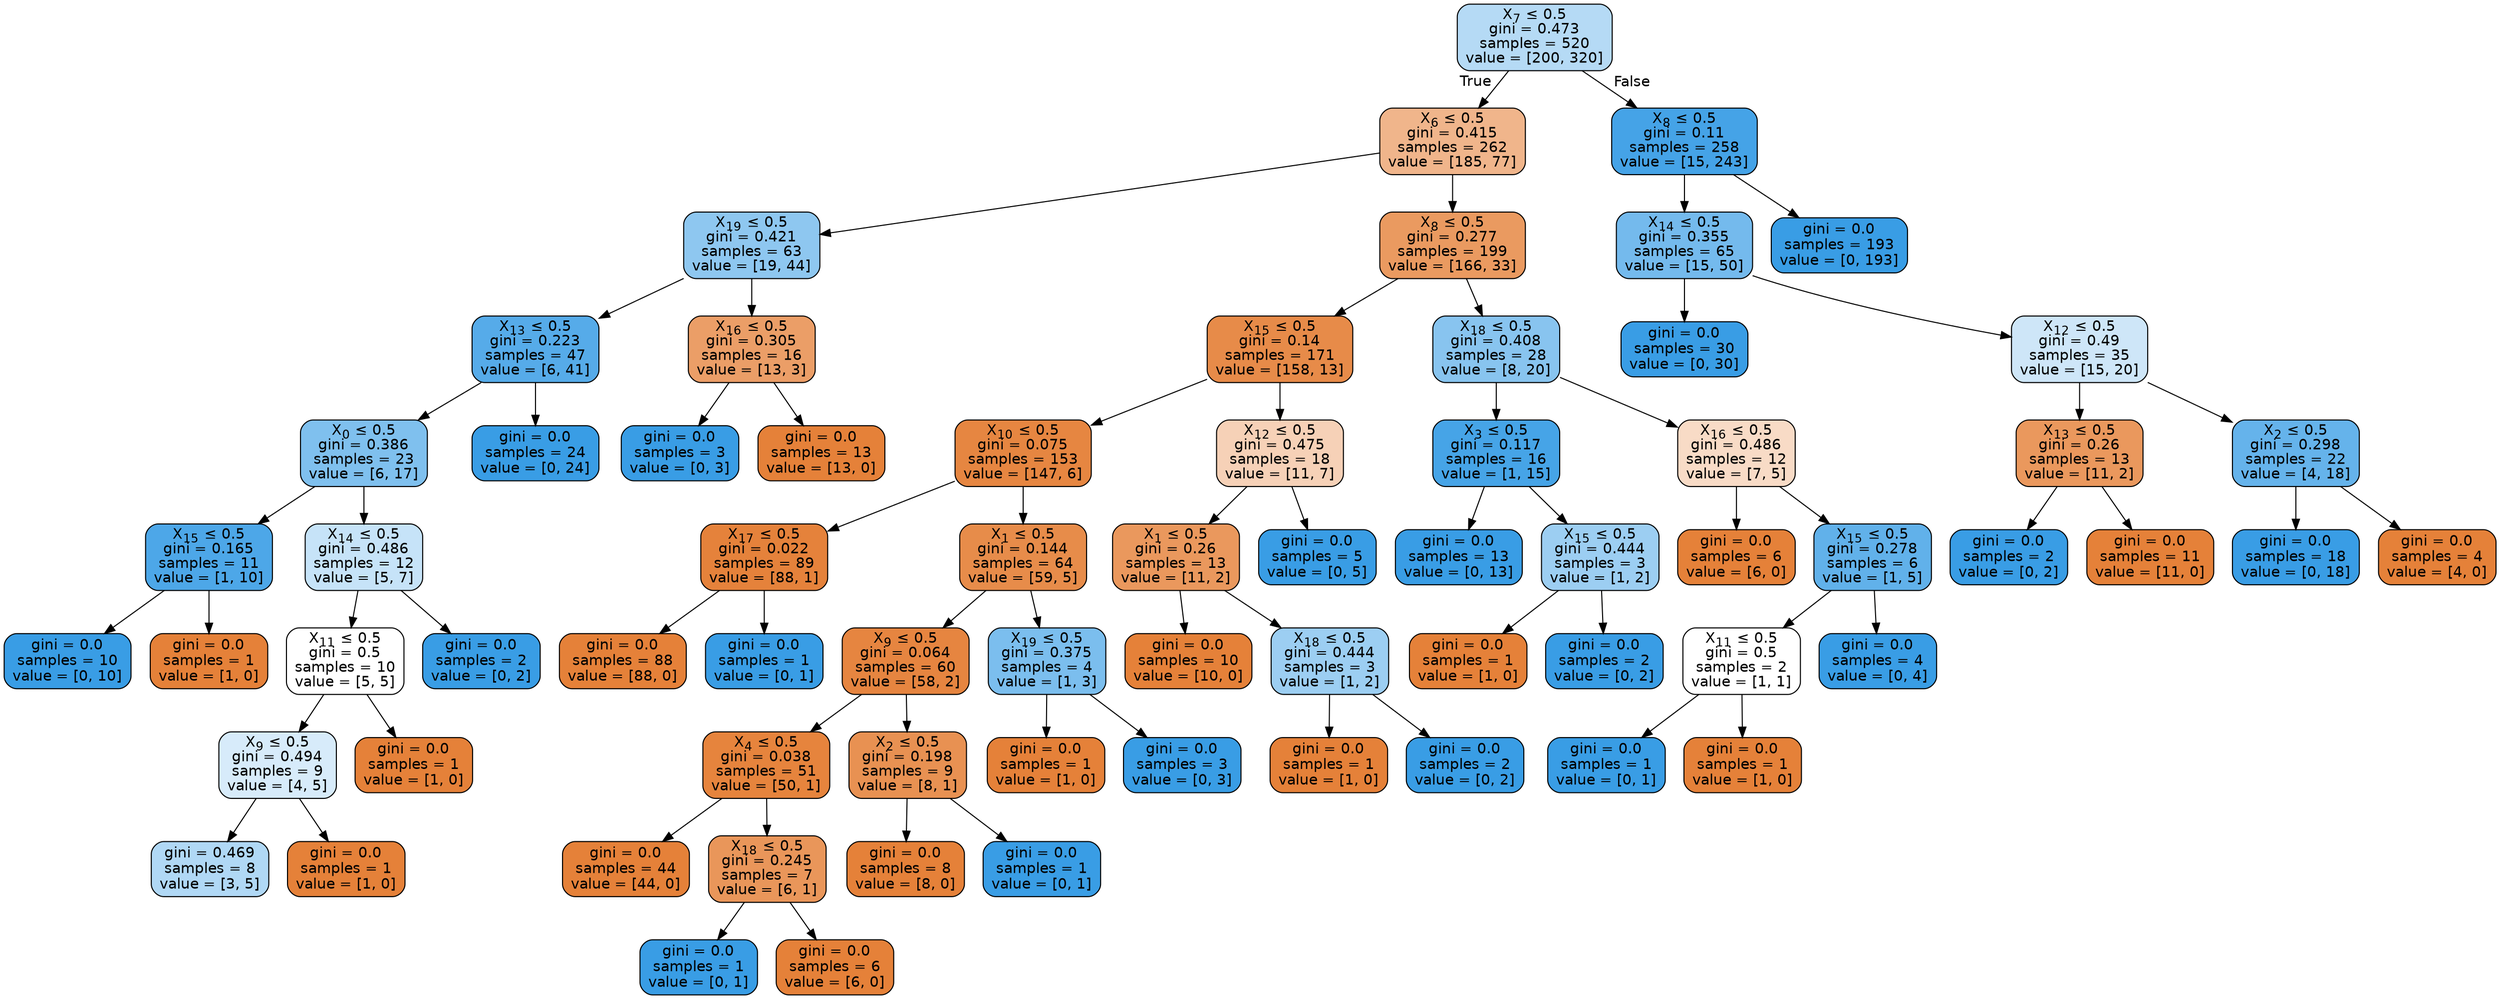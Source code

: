 digraph Tree {
node [shape=box, style="filled, rounded", color="black", fontname="helvetica"] ;
edge [fontname="helvetica"] ;
0 [label=<X<SUB>7</SUB> &le; 0.5<br/>gini = 0.473<br/>samples = 520<br/>value = [200, 320]>, fillcolor="#b5daf5"] ;
1 [label=<X<SUB>6</SUB> &le; 0.5<br/>gini = 0.415<br/>samples = 262<br/>value = [185, 77]>, fillcolor="#f0b58b"] ;
0 -> 1 [labeldistance=2.5, labelangle=45, headlabel="True"] ;
2 [label=<X<SUB>19</SUB> &le; 0.5<br/>gini = 0.421<br/>samples = 63<br/>value = [19, 44]>, fillcolor="#8ec7f0"] ;
1 -> 2 ;
3 [label=<X<SUB>13</SUB> &le; 0.5<br/>gini = 0.223<br/>samples = 47<br/>value = [6, 41]>, fillcolor="#56abe9"] ;
2 -> 3 ;
4 [label=<X<SUB>0</SUB> &le; 0.5<br/>gini = 0.386<br/>samples = 23<br/>value = [6, 17]>, fillcolor="#7fc0ee"] ;
3 -> 4 ;
5 [label=<X<SUB>15</SUB> &le; 0.5<br/>gini = 0.165<br/>samples = 11<br/>value = [1, 10]>, fillcolor="#4da7e8"] ;
4 -> 5 ;
6 [label=<gini = 0.0<br/>samples = 10<br/>value = [0, 10]>, fillcolor="#399de5"] ;
5 -> 6 ;
7 [label=<gini = 0.0<br/>samples = 1<br/>value = [1, 0]>, fillcolor="#e58139"] ;
5 -> 7 ;
8 [label=<X<SUB>14</SUB> &le; 0.5<br/>gini = 0.486<br/>samples = 12<br/>value = [5, 7]>, fillcolor="#c6e3f8"] ;
4 -> 8 ;
9 [label=<X<SUB>11</SUB> &le; 0.5<br/>gini = 0.5<br/>samples = 10<br/>value = [5, 5]>, fillcolor="#ffffff"] ;
8 -> 9 ;
10 [label=<X<SUB>9</SUB> &le; 0.5<br/>gini = 0.494<br/>samples = 9<br/>value = [4, 5]>, fillcolor="#d7ebfa"] ;
9 -> 10 ;
11 [label=<gini = 0.469<br/>samples = 8<br/>value = [3, 5]>, fillcolor="#b0d8f5"] ;
10 -> 11 ;
12 [label=<gini = 0.0<br/>samples = 1<br/>value = [1, 0]>, fillcolor="#e58139"] ;
10 -> 12 ;
13 [label=<gini = 0.0<br/>samples = 1<br/>value = [1, 0]>, fillcolor="#e58139"] ;
9 -> 13 ;
14 [label=<gini = 0.0<br/>samples = 2<br/>value = [0, 2]>, fillcolor="#399de5"] ;
8 -> 14 ;
15 [label=<gini = 0.0<br/>samples = 24<br/>value = [0, 24]>, fillcolor="#399de5"] ;
3 -> 15 ;
16 [label=<X<SUB>16</SUB> &le; 0.5<br/>gini = 0.305<br/>samples = 16<br/>value = [13, 3]>, fillcolor="#eb9e67"] ;
2 -> 16 ;
17 [label=<gini = 0.0<br/>samples = 3<br/>value = [0, 3]>, fillcolor="#399de5"] ;
16 -> 17 ;
18 [label=<gini = 0.0<br/>samples = 13<br/>value = [13, 0]>, fillcolor="#e58139"] ;
16 -> 18 ;
19 [label=<X<SUB>8</SUB> &le; 0.5<br/>gini = 0.277<br/>samples = 199<br/>value = [166, 33]>, fillcolor="#ea9a60"] ;
1 -> 19 ;
20 [label=<X<SUB>15</SUB> &le; 0.5<br/>gini = 0.14<br/>samples = 171<br/>value = [158, 13]>, fillcolor="#e78b49"] ;
19 -> 20 ;
21 [label=<X<SUB>10</SUB> &le; 0.5<br/>gini = 0.075<br/>samples = 153<br/>value = [147, 6]>, fillcolor="#e68641"] ;
20 -> 21 ;
22 [label=<X<SUB>17</SUB> &le; 0.5<br/>gini = 0.022<br/>samples = 89<br/>value = [88, 1]>, fillcolor="#e5823b"] ;
21 -> 22 ;
23 [label=<gini = 0.0<br/>samples = 88<br/>value = [88, 0]>, fillcolor="#e58139"] ;
22 -> 23 ;
24 [label=<gini = 0.0<br/>samples = 1<br/>value = [0, 1]>, fillcolor="#399de5"] ;
22 -> 24 ;
25 [label=<X<SUB>1</SUB> &le; 0.5<br/>gini = 0.144<br/>samples = 64<br/>value = [59, 5]>, fillcolor="#e78c4a"] ;
21 -> 25 ;
26 [label=<X<SUB>9</SUB> &le; 0.5<br/>gini = 0.064<br/>samples = 60<br/>value = [58, 2]>, fillcolor="#e68540"] ;
25 -> 26 ;
27 [label=<X<SUB>4</SUB> &le; 0.5<br/>gini = 0.038<br/>samples = 51<br/>value = [50, 1]>, fillcolor="#e6843d"] ;
26 -> 27 ;
28 [label=<gini = 0.0<br/>samples = 44<br/>value = [44, 0]>, fillcolor="#e58139"] ;
27 -> 28 ;
29 [label=<X<SUB>18</SUB> &le; 0.5<br/>gini = 0.245<br/>samples = 7<br/>value = [6, 1]>, fillcolor="#e9965a"] ;
27 -> 29 ;
30 [label=<gini = 0.0<br/>samples = 1<br/>value = [0, 1]>, fillcolor="#399de5"] ;
29 -> 30 ;
31 [label=<gini = 0.0<br/>samples = 6<br/>value = [6, 0]>, fillcolor="#e58139"] ;
29 -> 31 ;
32 [label=<X<SUB>2</SUB> &le; 0.5<br/>gini = 0.198<br/>samples = 9<br/>value = [8, 1]>, fillcolor="#e89152"] ;
26 -> 32 ;
33 [label=<gini = 0.0<br/>samples = 8<br/>value = [8, 0]>, fillcolor="#e58139"] ;
32 -> 33 ;
34 [label=<gini = 0.0<br/>samples = 1<br/>value = [0, 1]>, fillcolor="#399de5"] ;
32 -> 34 ;
35 [label=<X<SUB>19</SUB> &le; 0.5<br/>gini = 0.375<br/>samples = 4<br/>value = [1, 3]>, fillcolor="#7bbeee"] ;
25 -> 35 ;
36 [label=<gini = 0.0<br/>samples = 1<br/>value = [1, 0]>, fillcolor="#e58139"] ;
35 -> 36 ;
37 [label=<gini = 0.0<br/>samples = 3<br/>value = [0, 3]>, fillcolor="#399de5"] ;
35 -> 37 ;
38 [label=<X<SUB>12</SUB> &le; 0.5<br/>gini = 0.475<br/>samples = 18<br/>value = [11, 7]>, fillcolor="#f6d1b7"] ;
20 -> 38 ;
39 [label=<X<SUB>1</SUB> &le; 0.5<br/>gini = 0.26<br/>samples = 13<br/>value = [11, 2]>, fillcolor="#ea985d"] ;
38 -> 39 ;
40 [label=<gini = 0.0<br/>samples = 10<br/>value = [10, 0]>, fillcolor="#e58139"] ;
39 -> 40 ;
41 [label=<X<SUB>18</SUB> &le; 0.5<br/>gini = 0.444<br/>samples = 3<br/>value = [1, 2]>, fillcolor="#9ccef2"] ;
39 -> 41 ;
42 [label=<gini = 0.0<br/>samples = 1<br/>value = [1, 0]>, fillcolor="#e58139"] ;
41 -> 42 ;
43 [label=<gini = 0.0<br/>samples = 2<br/>value = [0, 2]>, fillcolor="#399de5"] ;
41 -> 43 ;
44 [label=<gini = 0.0<br/>samples = 5<br/>value = [0, 5]>, fillcolor="#399de5"] ;
38 -> 44 ;
45 [label=<X<SUB>18</SUB> &le; 0.5<br/>gini = 0.408<br/>samples = 28<br/>value = [8, 20]>, fillcolor="#88c4ef"] ;
19 -> 45 ;
46 [label=<X<SUB>3</SUB> &le; 0.5<br/>gini = 0.117<br/>samples = 16<br/>value = [1, 15]>, fillcolor="#46a4e7"] ;
45 -> 46 ;
47 [label=<gini = 0.0<br/>samples = 13<br/>value = [0, 13]>, fillcolor="#399de5"] ;
46 -> 47 ;
48 [label=<X<SUB>15</SUB> &le; 0.5<br/>gini = 0.444<br/>samples = 3<br/>value = [1, 2]>, fillcolor="#9ccef2"] ;
46 -> 48 ;
49 [label=<gini = 0.0<br/>samples = 1<br/>value = [1, 0]>, fillcolor="#e58139"] ;
48 -> 49 ;
50 [label=<gini = 0.0<br/>samples = 2<br/>value = [0, 2]>, fillcolor="#399de5"] ;
48 -> 50 ;
51 [label=<X<SUB>16</SUB> &le; 0.5<br/>gini = 0.486<br/>samples = 12<br/>value = [7, 5]>, fillcolor="#f8dbc6"] ;
45 -> 51 ;
52 [label=<gini = 0.0<br/>samples = 6<br/>value = [6, 0]>, fillcolor="#e58139"] ;
51 -> 52 ;
53 [label=<X<SUB>15</SUB> &le; 0.5<br/>gini = 0.278<br/>samples = 6<br/>value = [1, 5]>, fillcolor="#61b1ea"] ;
51 -> 53 ;
54 [label=<X<SUB>11</SUB> &le; 0.5<br/>gini = 0.5<br/>samples = 2<br/>value = [1, 1]>, fillcolor="#ffffff"] ;
53 -> 54 ;
55 [label=<gini = 0.0<br/>samples = 1<br/>value = [0, 1]>, fillcolor="#399de5"] ;
54 -> 55 ;
56 [label=<gini = 0.0<br/>samples = 1<br/>value = [1, 0]>, fillcolor="#e58139"] ;
54 -> 56 ;
57 [label=<gini = 0.0<br/>samples = 4<br/>value = [0, 4]>, fillcolor="#399de5"] ;
53 -> 57 ;
58 [label=<X<SUB>8</SUB> &le; 0.5<br/>gini = 0.11<br/>samples = 258<br/>value = [15, 243]>, fillcolor="#45a3e7"] ;
0 -> 58 [labeldistance=2.5, labelangle=-45, headlabel="False"] ;
59 [label=<X<SUB>14</SUB> &le; 0.5<br/>gini = 0.355<br/>samples = 65<br/>value = [15, 50]>, fillcolor="#74baed"] ;
58 -> 59 ;
60 [label=<gini = 0.0<br/>samples = 30<br/>value = [0, 30]>, fillcolor="#399de5"] ;
59 -> 60 ;
61 [label=<X<SUB>12</SUB> &le; 0.5<br/>gini = 0.49<br/>samples = 35<br/>value = [15, 20]>, fillcolor="#cee6f8"] ;
59 -> 61 ;
62 [label=<X<SUB>13</SUB> &le; 0.5<br/>gini = 0.26<br/>samples = 13<br/>value = [11, 2]>, fillcolor="#ea985d"] ;
61 -> 62 ;
63 [label=<gini = 0.0<br/>samples = 2<br/>value = [0, 2]>, fillcolor="#399de5"] ;
62 -> 63 ;
64 [label=<gini = 0.0<br/>samples = 11<br/>value = [11, 0]>, fillcolor="#e58139"] ;
62 -> 64 ;
65 [label=<X<SUB>2</SUB> &le; 0.5<br/>gini = 0.298<br/>samples = 22<br/>value = [4, 18]>, fillcolor="#65b3eb"] ;
61 -> 65 ;
66 [label=<gini = 0.0<br/>samples = 18<br/>value = [0, 18]>, fillcolor="#399de5"] ;
65 -> 66 ;
67 [label=<gini = 0.0<br/>samples = 4<br/>value = [4, 0]>, fillcolor="#e58139"] ;
65 -> 67 ;
68 [label=<gini = 0.0<br/>samples = 193<br/>value = [0, 193]>, fillcolor="#399de5"] ;
58 -> 68 ;
}